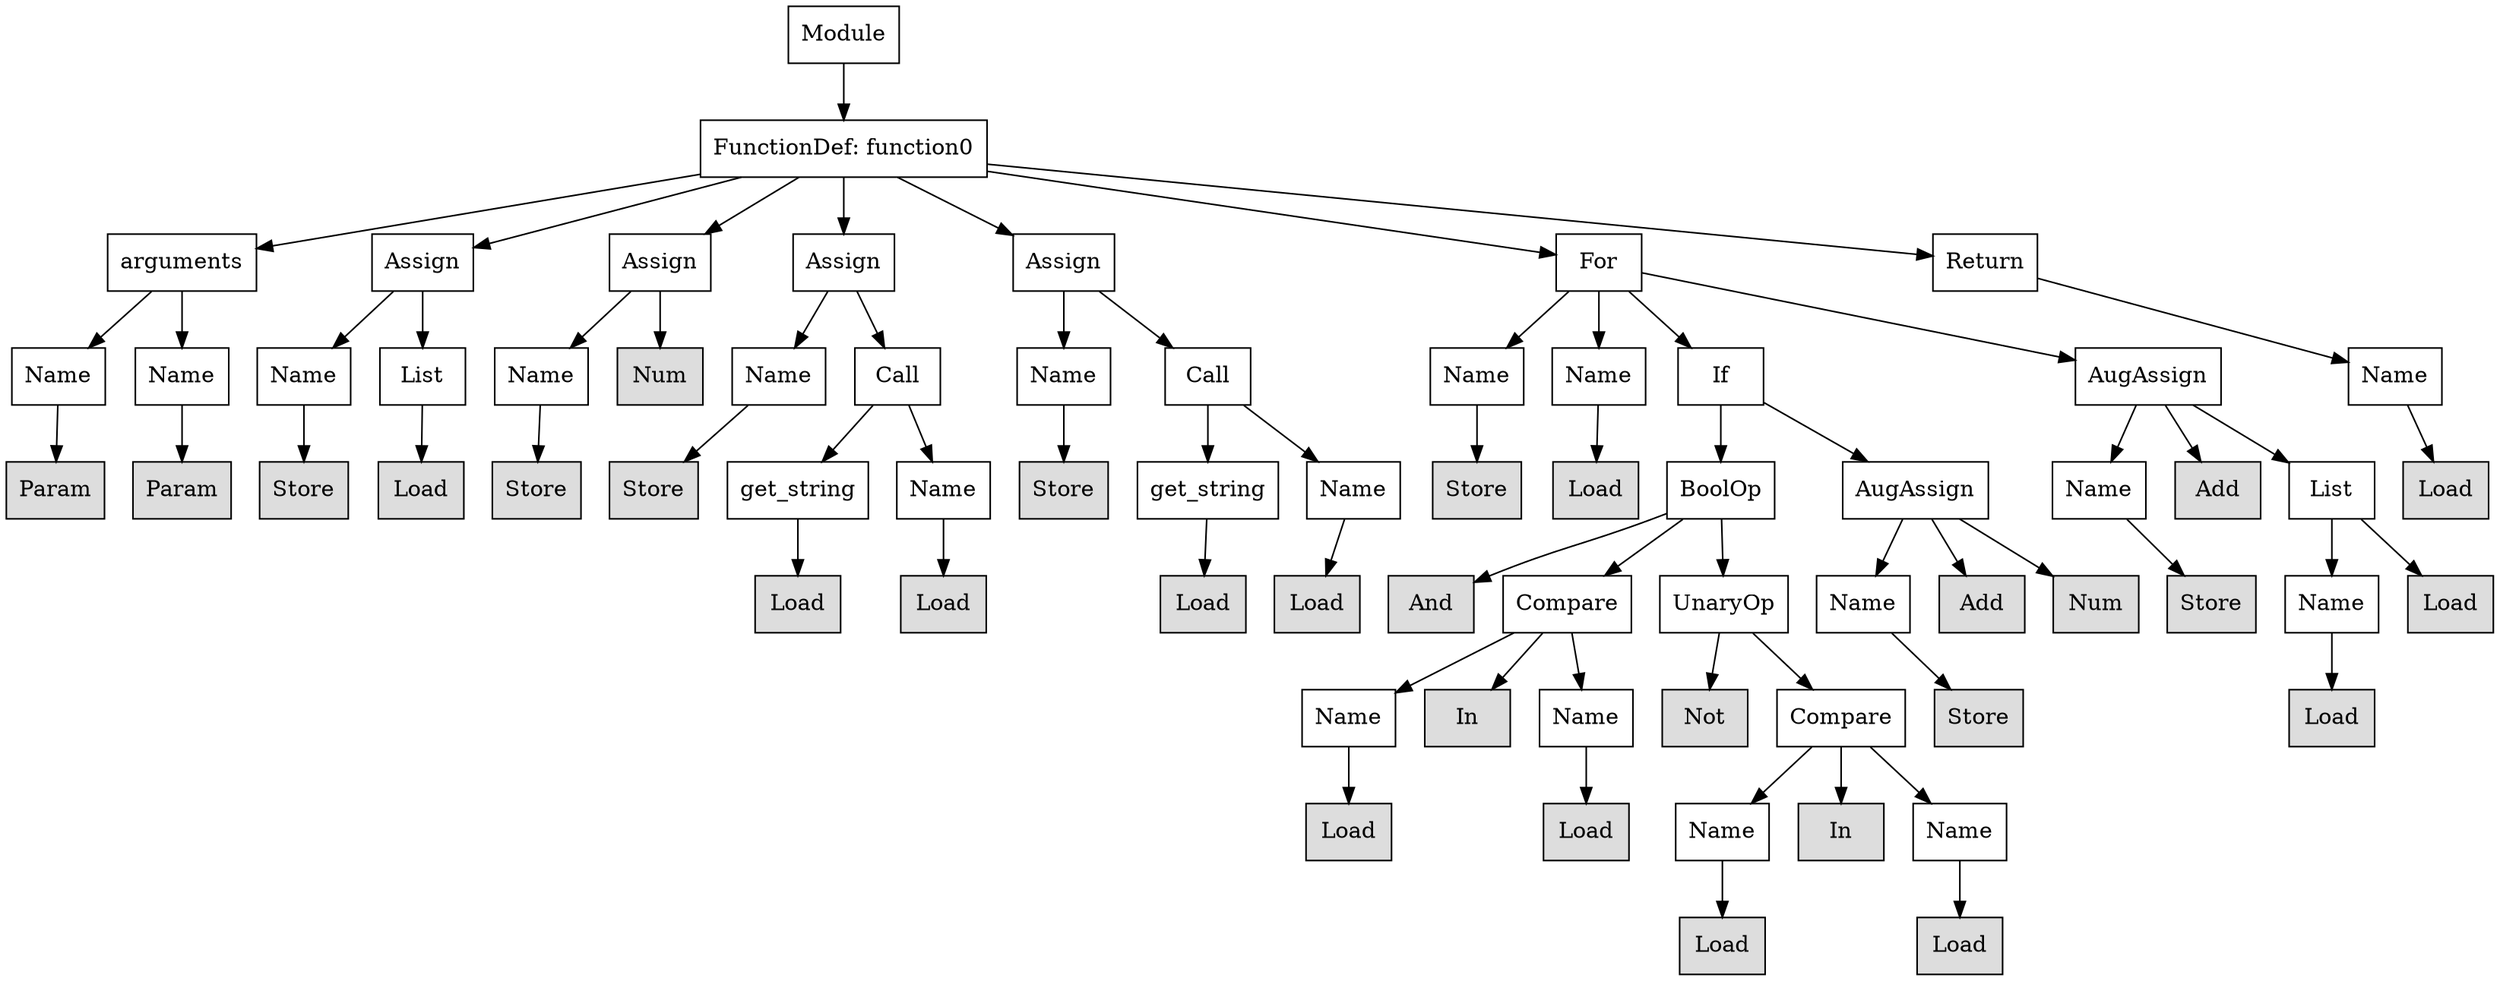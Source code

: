 digraph G {
n0 [shape=rect, label="Module"];
n1 [shape=rect, label="FunctionDef: function0"];
n2 [shape=rect, label="arguments"];
n3 [shape=rect, label="Assign"];
n4 [shape=rect, label="Assign"];
n5 [shape=rect, label="Assign"];
n6 [shape=rect, label="Assign"];
n7 [shape=rect, label="For"];
n8 [shape=rect, label="Return"];
n9 [shape=rect, label="Name"];
n10 [shape=rect, label="Name"];
n11 [shape=rect, label="Name"];
n12 [shape=rect, label="List"];
n13 [shape=rect, label="Name"];
n14 [shape=rect, label="Num" style="filled" fillcolor="#dddddd"];
n15 [shape=rect, label="Name"];
n16 [shape=rect, label="Call"];
n17 [shape=rect, label="Name"];
n18 [shape=rect, label="Call"];
n19 [shape=rect, label="Name"];
n20 [shape=rect, label="Name"];
n21 [shape=rect, label="If"];
n22 [shape=rect, label="AugAssign"];
n23 [shape=rect, label="Name"];
n24 [shape=rect, label="Param" style="filled" fillcolor="#dddddd"];
n25 [shape=rect, label="Param" style="filled" fillcolor="#dddddd"];
n26 [shape=rect, label="Store" style="filled" fillcolor="#dddddd"];
n27 [shape=rect, label="Load" style="filled" fillcolor="#dddddd"];
n28 [shape=rect, label="Store" style="filled" fillcolor="#dddddd"];
n29 [shape=rect, label="Store" style="filled" fillcolor="#dddddd"];
n30 [shape=rect, label="get_string"];
n31 [shape=rect, label="Name"];
n32 [shape=rect, label="Store" style="filled" fillcolor="#dddddd"];
n33 [shape=rect, label="get_string"];
n34 [shape=rect, label="Name"];
n35 [shape=rect, label="Store" style="filled" fillcolor="#dddddd"];
n36 [shape=rect, label="Load" style="filled" fillcolor="#dddddd"];
n37 [shape=rect, label="BoolOp"];
n38 [shape=rect, label="AugAssign"];
n39 [shape=rect, label="Name"];
n40 [shape=rect, label="Add" style="filled" fillcolor="#dddddd"];
n41 [shape=rect, label="List"];
n42 [shape=rect, label="Load" style="filled" fillcolor="#dddddd"];
n43 [shape=rect, label="Load" style="filled" fillcolor="#dddddd"];
n44 [shape=rect, label="Load" style="filled" fillcolor="#dddddd"];
n45 [shape=rect, label="Load" style="filled" fillcolor="#dddddd"];
n46 [shape=rect, label="Load" style="filled" fillcolor="#dddddd"];
n47 [shape=rect, label="And" style="filled" fillcolor="#dddddd"];
n48 [shape=rect, label="Compare"];
n49 [shape=rect, label="UnaryOp"];
n50 [shape=rect, label="Name"];
n51 [shape=rect, label="Add" style="filled" fillcolor="#dddddd"];
n52 [shape=rect, label="Num" style="filled" fillcolor="#dddddd"];
n53 [shape=rect, label="Store" style="filled" fillcolor="#dddddd"];
n54 [shape=rect, label="Name"];
n55 [shape=rect, label="Load" style="filled" fillcolor="#dddddd"];
n56 [shape=rect, label="Name"];
n57 [shape=rect, label="In" style="filled" fillcolor="#dddddd"];
n58 [shape=rect, label="Name"];
n59 [shape=rect, label="Not" style="filled" fillcolor="#dddddd"];
n60 [shape=rect, label="Compare"];
n61 [shape=rect, label="Store" style="filled" fillcolor="#dddddd"];
n62 [shape=rect, label="Load" style="filled" fillcolor="#dddddd"];
n63 [shape=rect, label="Load" style="filled" fillcolor="#dddddd"];
n64 [shape=rect, label="Load" style="filled" fillcolor="#dddddd"];
n65 [shape=rect, label="Name"];
n66 [shape=rect, label="In" style="filled" fillcolor="#dddddd"];
n67 [shape=rect, label="Name"];
n68 [shape=rect, label="Load" style="filled" fillcolor="#dddddd"];
n69 [shape=rect, label="Load" style="filled" fillcolor="#dddddd"];
n0 -> n1;
n1 -> n2;
n1 -> n3;
n1 -> n4;
n1 -> n5;
n1 -> n6;
n1 -> n7;
n1 -> n8;
n2 -> n9;
n2 -> n10;
n3 -> n11;
n3 -> n12;
n4 -> n13;
n4 -> n14;
n5 -> n15;
n5 -> n16;
n6 -> n17;
n6 -> n18;
n7 -> n19;
n7 -> n20;
n7 -> n21;
n7 -> n22;
n8 -> n23;
n9 -> n24;
n10 -> n25;
n11 -> n26;
n12 -> n27;
n13 -> n28;
n15 -> n29;
n16 -> n30;
n16 -> n31;
n17 -> n32;
n18 -> n33;
n18 -> n34;
n19 -> n35;
n20 -> n36;
n21 -> n37;
n21 -> n38;
n22 -> n39;
n22 -> n40;
n22 -> n41;
n23 -> n42;
n30 -> n43;
n31 -> n44;
n33 -> n45;
n34 -> n46;
n37 -> n47;
n37 -> n48;
n37 -> n49;
n38 -> n50;
n38 -> n51;
n38 -> n52;
n39 -> n53;
n41 -> n54;
n41 -> n55;
n48 -> n56;
n48 -> n57;
n48 -> n58;
n49 -> n59;
n49 -> n60;
n50 -> n61;
n54 -> n62;
n56 -> n63;
n58 -> n64;
n60 -> n65;
n60 -> n66;
n60 -> n67;
n65 -> n68;
n67 -> n69;
}
